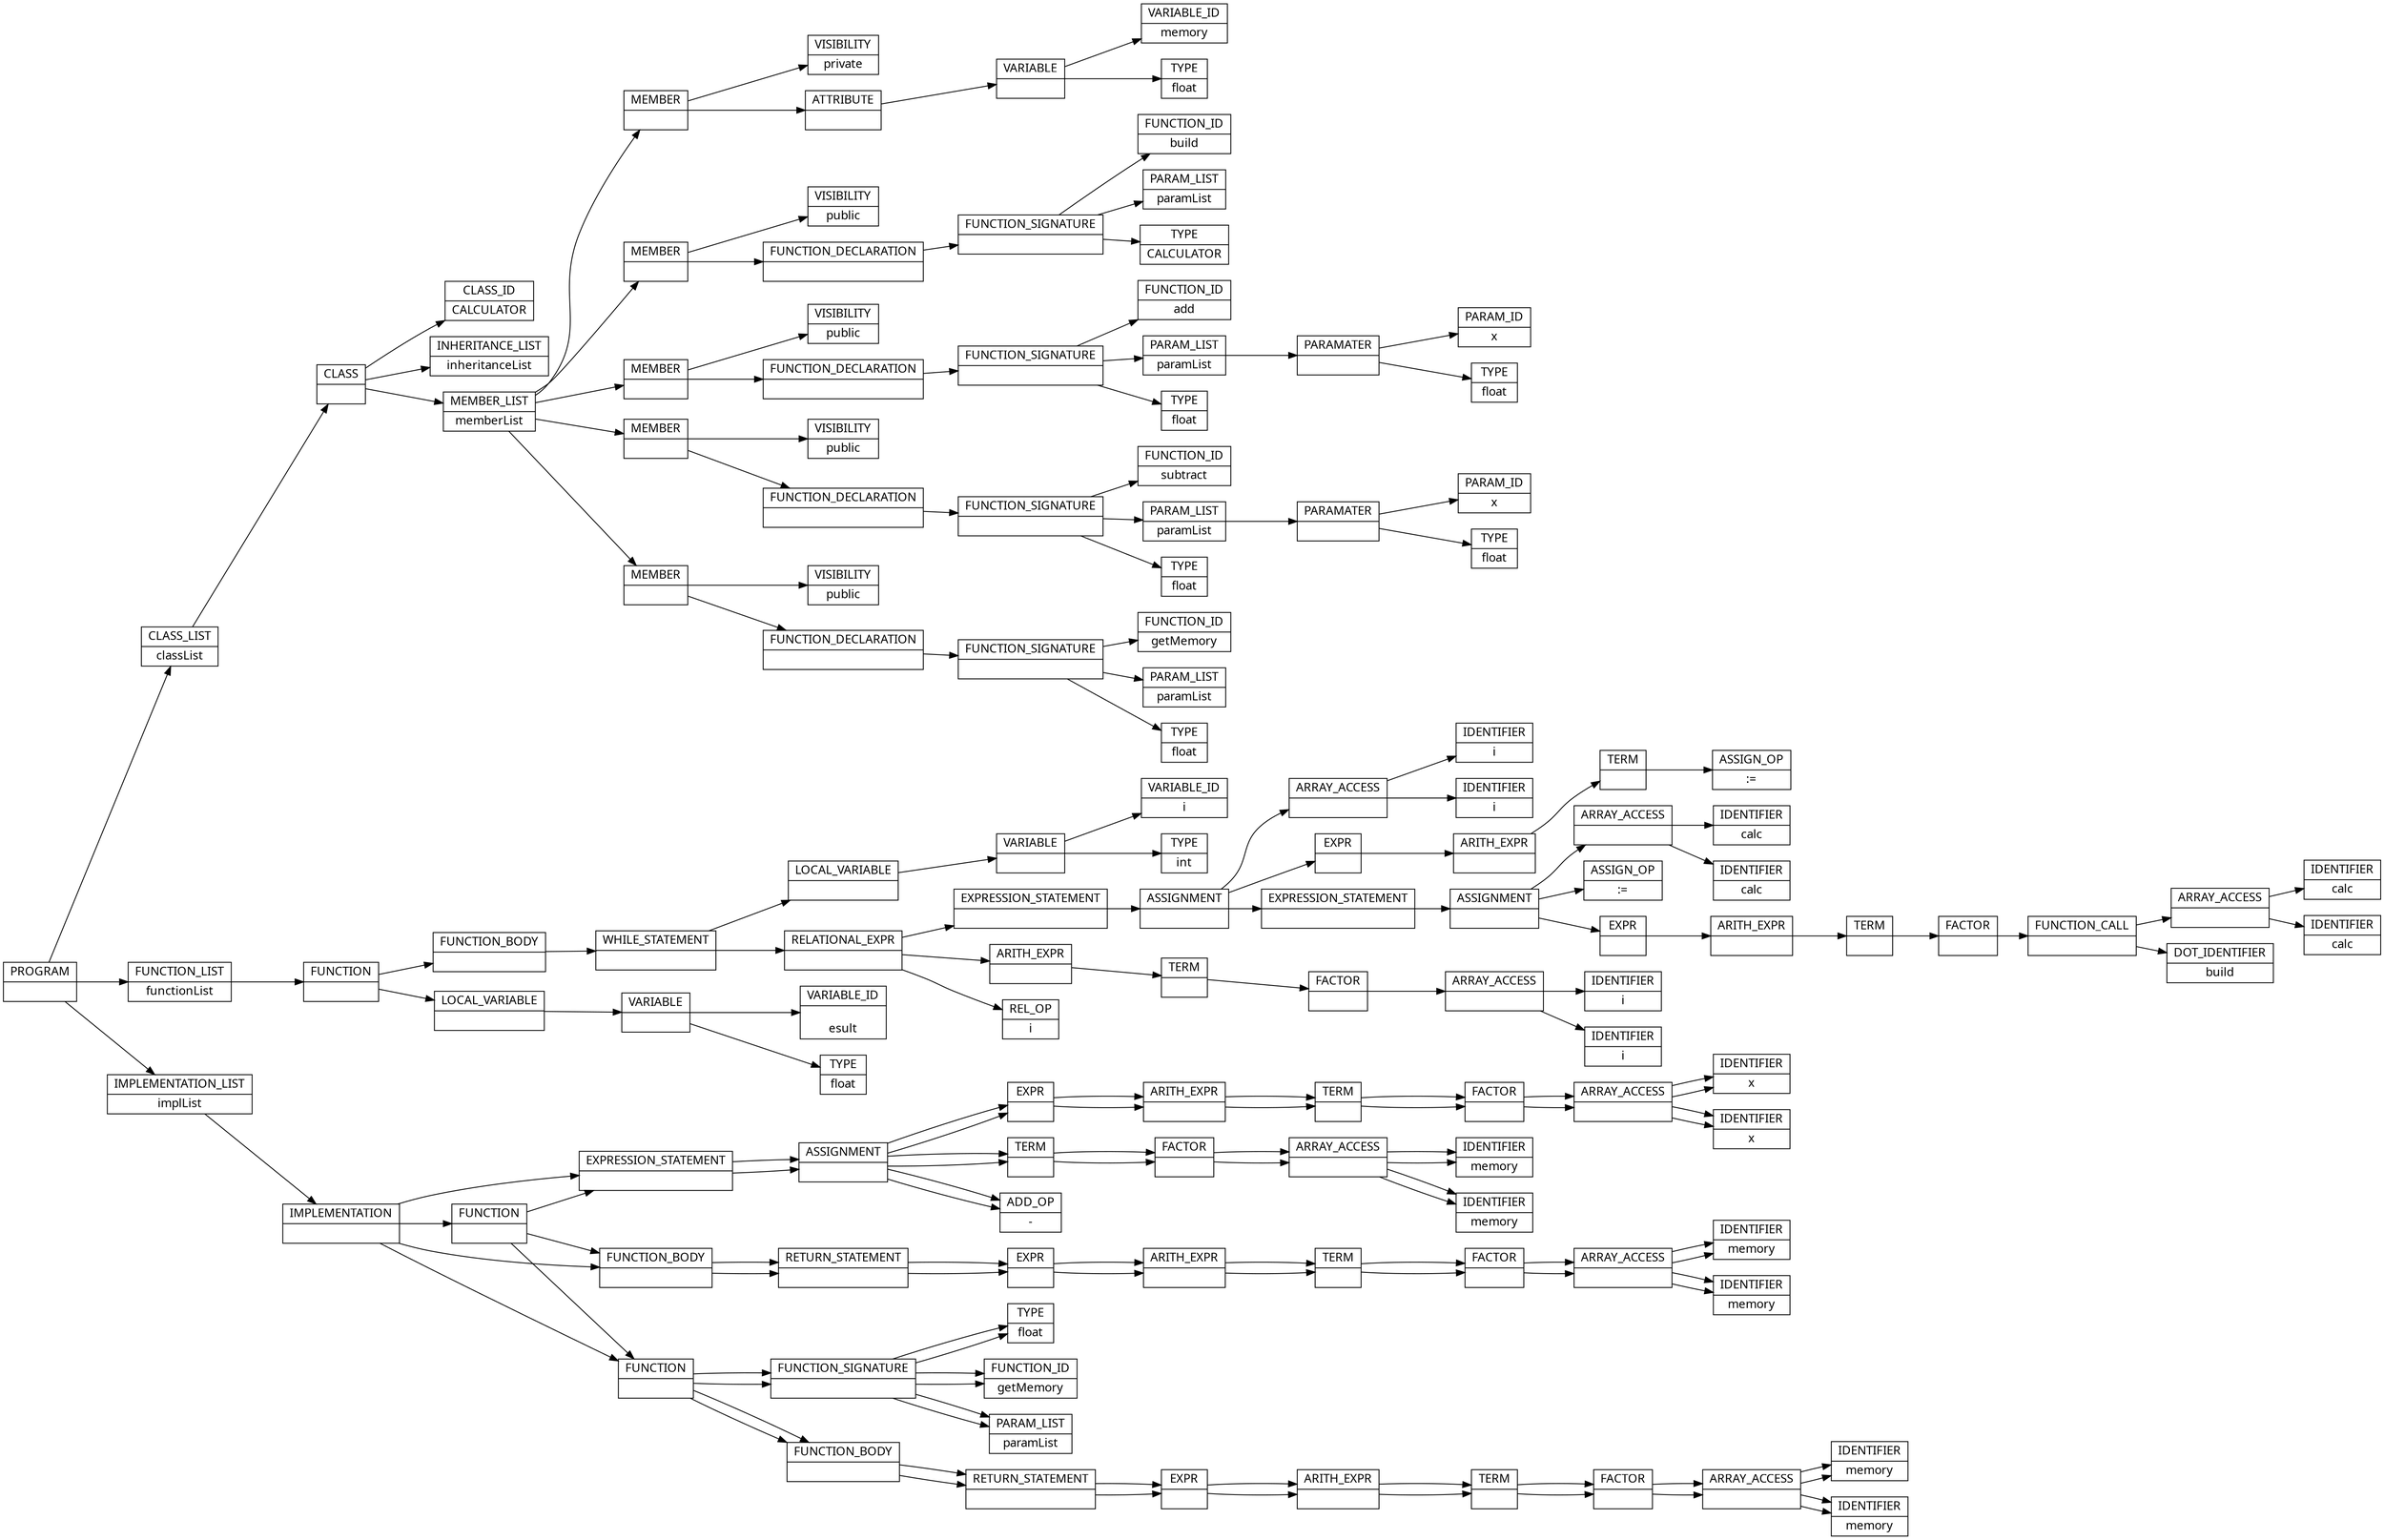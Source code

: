 digraph AST {
  node [shape=record];
    node [fontname=Sans];charset="UTF-8" splines=true splines=spline rankdir =LR
  node3 [label="PROGRAM | \ "];
  node2 [label="CLASS_LIST | \classList "];
  node47 [label="CLASS | \ "];
  node4 [label="CLASS_ID | \CALCULATOR "];
  node5 [label="INHERITANCE_LIST | \inheritanceList "];
  node6 [label="MEMBER_LIST | \memberList "];
  node12 [label="MEMBER | \ "];
  node7 [label="VISIBILITY | \private "];
  node11 [label="ATTRIBUTE | \ "];
  node10 [label="VARIABLE | \ "];
  node8 [label="VARIABLE_ID | \memory "];
  node9 [label="TYPE | \float "];
  node19 [label="MEMBER | \ "];
  node13 [label="VISIBILITY | \public "];
  node18 [label="FUNCTION_DECLARATION | \ "];
  node17 [label="FUNCTION_SIGNATURE | \ "];
  node14 [label="FUNCTION_ID | \build "];
  node15 [label="PARAM_LIST | \paramList "];
  node16 [label="TYPE | \CALCULATOR "];
  node29 [label="MEMBER | \ "];
  node20 [label="VISIBILITY | \public "];
  node28 [label="FUNCTION_DECLARATION | \ "];
  node27 [label="FUNCTION_SIGNATURE | \ "];
  node21 [label="FUNCTION_ID | \add "];
  node22 [label="PARAM_LIST | \paramList "];
  node25 [label="PARAMATER | \ "];
  node23 [label="PARAM_ID | \x "];
  node24 [label="TYPE | \float "];
  node26 [label="TYPE | \float "];
  node39 [label="MEMBER | \ "];
  node30 [label="VISIBILITY | \public "];
  node38 [label="FUNCTION_DECLARATION | \ "];
  node37 [label="FUNCTION_SIGNATURE | \ "];
  node31 [label="FUNCTION_ID | \subtract "];
  node32 [label="PARAM_LIST | \paramList "];
  node35 [label="PARAMATER | \ "];
  node33 [label="PARAM_ID | \x "];
  node34 [label="TYPE | \float "];
  node36 [label="TYPE | \float "];
  node46 [label="MEMBER | \ "];
  node40 [label="VISIBILITY | \public "];
  node45 [label="FUNCTION_DECLARATION | \ "];
  node44 [label="FUNCTION_SIGNATURE | \ "];
  node41 [label="FUNCTION_ID | \getMemory "];
  node42 [label="PARAM_LIST | \paramList "];
  node43 [label="TYPE | \float "];
  node1 [label="FUNCTION_LIST | \functionList "];
  node214 [label="FUNCTION | \ "];
  node175 [label="LOCAL_VARIABLE | \ "];
  node174 [label="VARIABLE | \ "];
  node172 [label="VARIABLE_ID | \result "];
  node173 [label="TYPE | \float "];
  node213 [label="FUNCTION_BODY | \ "];
  node212 [label="WHILE_STATEMENT | \ "];
  node179 [label="LOCAL_VARIABLE | \ "];
  node178 [label="VARIABLE | \ "];
  node176 [label="VARIABLE_ID | \i "];
  node177 [label="TYPE | \int "];
  node211 [label="RELATIONAL_EXPR | \ "];
  node203 [label="EXPRESSION_STATEMENT | \ "];
  node202 [label="ASSIGNMENT | \ "];
  node194 [label="EXPRESSION_STATEMENT | \ "];
  node193 [label="ASSIGNMENT | \ "];
  node182 [label="ARRAY_ACCESS | \ "];
  node180 [label="IDENTIFIER | \calc "];
  node181 [label="IDENTIFIER | \calc "];
  node183 [label="ASSIGN_OP | \:= "];
  node192 [label="EXPR | \ "];
  node191 [label="ARITH_EXPR | \ "];
  node190 [label="TERM | \ "];
  node189 [label="FACTOR | \ "];
  node188 [label="FUNCTION_CALL | \ "];
  node186 [label="ARRAY_ACCESS | \ "];
  node184 [label="IDENTIFIER | \calc "];
  node185 [label="IDENTIFIER | \calc "];
  node187 [label="DOT_IDENTIFIER | \build "];
  node197 [label="ARRAY_ACCESS | \ "];
  node195 [label="IDENTIFIER | \i "];
  node196 [label="IDENTIFIER | \i "];
  node201 [label="EXPR | \ "];
  node200 [label="ARITH_EXPR | \ "];
  node199 [label="TERM | \ "];
  node198 [label="ASSIGN_OP | \:= "];
  node209 [label="ARITH_EXPR | \ "];
  node208 [label="TERM | \ "];
  node207 [label="FACTOR | \ "];
  node206 [label="ARRAY_ACCESS | \ "];
  node204 [label="IDENTIFIER | \i "];
  node205 [label="IDENTIFIER | \i "];
  node210 [label="REL_OP | \i "];
  node0 [label="IMPLEMENTATION_LIST | \implList "];
  node163 [label="IMPLEMENTATION | \ "];
  node148 [label="FUNCTION | \ "];
  node138 [label="EXPRESSION_STATEMENT | \ "];
  node137 [label="ASSIGNMENT | \ "];
  node128 [label="TERM | \ "];
  node127 [label="FACTOR | \ "];
  node126 [label="ARRAY_ACCESS | \ "];
  node124 [label="IDENTIFIER | \memory "];
  node125 [label="IDENTIFIER | \memory "];
  node129 [label="ADD_OP | \- "];
  node136 [label="EXPR | \ "];
  node135 [label="ARITH_EXPR | \ "];
  node134 [label="TERM | \ "];
  node133 [label="FACTOR | \ "];
  node132 [label="ARRAY_ACCESS | \ "];
  node130 [label="IDENTIFIER | \x "];
  node131 [label="IDENTIFIER | \x "];
  node147 [label="FUNCTION_BODY | \ "];
  node146 [label="RETURN_STATEMENT | \ "];
  node145 [label="EXPR | \ "];
  node144 [label="ARITH_EXPR | \ "];
  node143 [label="TERM | \ "];
  node142 [label="FACTOR | \ "];
  node141 [label="ARRAY_ACCESS | \ "];
  node139 [label="IDENTIFIER | \memory "];
  node140 [label="IDENTIFIER | \memory "];
  node162 [label="FUNCTION | \ "];
  node152 [label="FUNCTION_SIGNATURE | \ "];
  node149 [label="FUNCTION_ID | \getMemory "];
  node150 [label="PARAM_LIST | \paramList "];
  node151 [label="TYPE | \float "];
  node161 [label="FUNCTION_BODY | \ "];
  node160 [label="RETURN_STATEMENT | \ "];
  node159 [label="EXPR | \ "];
  node158 [label="ARITH_EXPR | \ "];
  node157 [label="TERM | \ "];
  node156 [label="FACTOR | \ "];
  node155 [label="ARRAY_ACCESS | \ "];
  node153 [label="IDENTIFIER | \memory "];
  node154 [label="IDENTIFIER | \memory "];
  node138 [label="EXPRESSION_STATEMENT | \ "];
  node137 [label="ASSIGNMENT | \ "];
  node128 [label="TERM | \ "];
  node127 [label="FACTOR | \ "];
  node126 [label="ARRAY_ACCESS | \ "];
  node124 [label="IDENTIFIER | \memory "];
  node125 [label="IDENTIFIER | \memory "];
  node129 [label="ADD_OP | \- "];
  node136 [label="EXPR | \ "];
  node135 [label="ARITH_EXPR | \ "];
  node134 [label="TERM | \ "];
  node133 [label="FACTOR | \ "];
  node132 [label="ARRAY_ACCESS | \ "];
  node130 [label="IDENTIFIER | \x "];
  node131 [label="IDENTIFIER | \x "];
  node147 [label="FUNCTION_BODY | \ "];
  node146 [label="RETURN_STATEMENT | \ "];
  node145 [label="EXPR | \ "];
  node144 [label="ARITH_EXPR | \ "];
  node143 [label="TERM | \ "];
  node142 [label="FACTOR | \ "];
  node141 [label="ARRAY_ACCESS | \ "];
  node139 [label="IDENTIFIER | \memory "];
  node140 [label="IDENTIFIER | \memory "];
  node162 [label="FUNCTION | \ "];
  node152 [label="FUNCTION_SIGNATURE | \ "];
  node149 [label="FUNCTION_ID | \getMemory "];
  node150 [label="PARAM_LIST | \paramList "];
  node151 [label="TYPE | \float "];
  node161 [label="FUNCTION_BODY | \ "];
  node160 [label="RETURN_STATEMENT | \ "];
  node159 [label="EXPR | \ "];
  node158 [label="ARITH_EXPR | \ "];
  node157 [label="TERM | \ "];
  node156 [label="FACTOR | \ "];
  node155 [label="ARRAY_ACCESS | \ "];
  node153 [label="IDENTIFIER | \memory "];
  node154 [label="IDENTIFIER | \memory "];
  node3 -> node2;
  node2 -> node47;
  node47 -> node4;
  node47 -> node5;
  node47 -> node6;
  node6 -> node12;
  node12 -> node7;
  node12 -> node11;
  node11 -> node10;
  node10 -> node8;
  node10 -> node9;
  node6 -> node19;
  node19 -> node13;
  node19 -> node18;
  node18 -> node17;
  node17 -> node14;
  node17 -> node15;
  node17 -> node16;
  node6 -> node29;
  node29 -> node20;
  node29 -> node28;
  node28 -> node27;
  node27 -> node21;
  node27 -> node22;
  node22 -> node25;
  node25 -> node23;
  node25 -> node24;
  node27 -> node26;
  node6 -> node39;
  node39 -> node30;
  node39 -> node38;
  node38 -> node37;
  node37 -> node31;
  node37 -> node32;
  node32 -> node35;
  node35 -> node33;
  node35 -> node34;
  node37 -> node36;
  node6 -> node46;
  node46 -> node40;
  node46 -> node45;
  node45 -> node44;
  node44 -> node41;
  node44 -> node42;
  node44 -> node43;
  node3 -> node1;
  node1 -> node214;
  node214 -> node175;
  node175 -> node174;
  node174 -> node172;
  node174 -> node173;
  node214 -> node213;
  node213 -> node212;
  node212 -> node179;
  node179 -> node178;
  node178 -> node176;
  node178 -> node177;
  node212 -> node211;
  node211 -> node203;
  node203 -> node202;
  node202 -> node194;
  node194 -> node193;
  node193 -> node182;
  node182 -> node180;
  node182 -> node181;
  node193 -> node183;
  node193 -> node192;
  node192 -> node191;
  node191 -> node190;
  node190 -> node189;
  node189 -> node188;
  node188 -> node186;
  node186 -> node184;
  node186 -> node185;
  node188 -> node187;
  node202 -> node197;
  node197 -> node195;
  node197 -> node196;
  node202 -> node201;
  node201 -> node200;
  node200 -> node199;
  node199 -> node198;
  node211 -> node209;
  node209 -> node208;
  node208 -> node207;
  node207 -> node206;
  node206 -> node204;
  node206 -> node205;
  node211 -> node210;
  node3 -> node0;
  node0 -> node163;
  node163 -> node148;
  node148 -> node138;
  node138 -> node137;
  node137 -> node128;
  node128 -> node127;
  node127 -> node126;
  node126 -> node124;
  node126 -> node125;
  node137 -> node129;
  node137 -> node136;
  node136 -> node135;
  node135 -> node134;
  node134 -> node133;
  node133 -> node132;
  node132 -> node130;
  node132 -> node131;
  node148 -> node147;
  node147 -> node146;
  node146 -> node145;
  node145 -> node144;
  node144 -> node143;
  node143 -> node142;
  node142 -> node141;
  node141 -> node139;
  node141 -> node140;
  node148 -> node162;
  node162 -> node152;
  node152 -> node149;
  node152 -> node150;
  node152 -> node151;
  node162 -> node161;
  node161 -> node160;
  node160 -> node159;
  node159 -> node158;
  node158 -> node157;
  node157 -> node156;
  node156 -> node155;
  node155 -> node153;
  node155 -> node154;
  node163 -> node138;
  node138 -> node137;
  node137 -> node128;
  node128 -> node127;
  node127 -> node126;
  node126 -> node124;
  node126 -> node125;
  node137 -> node129;
  node137 -> node136;
  node136 -> node135;
  node135 -> node134;
  node134 -> node133;
  node133 -> node132;
  node132 -> node130;
  node132 -> node131;
  node163 -> node147;
  node147 -> node146;
  node146 -> node145;
  node145 -> node144;
  node144 -> node143;
  node143 -> node142;
  node142 -> node141;
  node141 -> node139;
  node141 -> node140;
  node163 -> node162;
  node162 -> node152;
  node152 -> node149;
  node152 -> node150;
  node152 -> node151;
  node162 -> node161;
  node161 -> node160;
  node160 -> node159;
  node159 -> node158;
  node158 -> node157;
  node157 -> node156;
  node156 -> node155;
  node155 -> node153;
  node155 -> node154;
}
